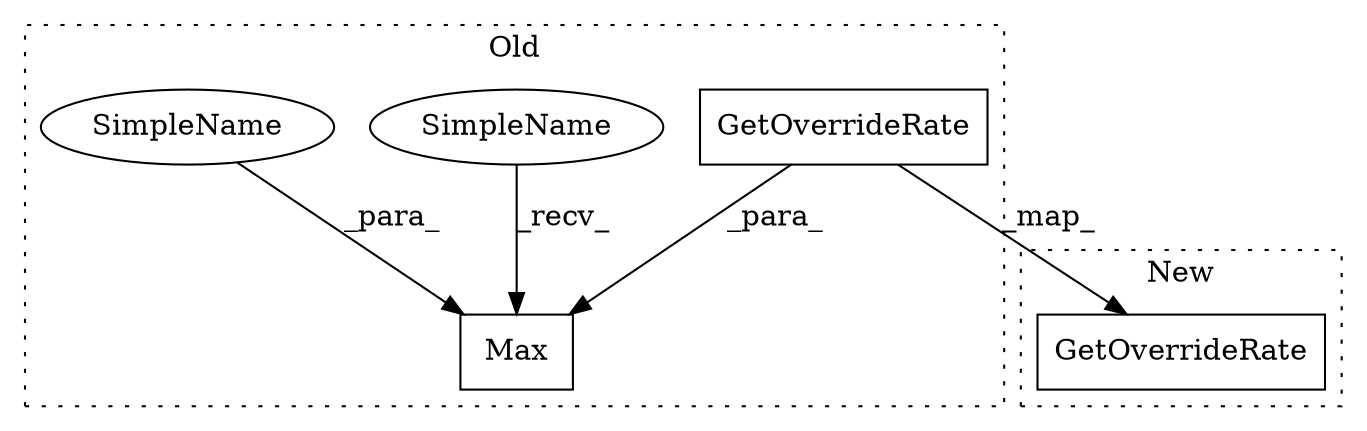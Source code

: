 digraph G {
subgraph cluster0 {
1 [label="GetOverrideRate" a="32" s="2045,2094" l="16,1" shape="box"];
3 [label="Max" a="32" s="2021,2095" l="4,1" shape="box"];
4 [label="SimpleName" a="42" s="2015" l="5" shape="ellipse"];
5 [label="SimpleName" a="42" s="2025" l="18" shape="ellipse"];
label = "Old";
style="dotted";
}
subgraph cluster1 {
2 [label="GetOverrideRate" a="32" s="1987,2036" l="16,1" shape="box"];
label = "New";
style="dotted";
}
1 -> 2 [label="_map_"];
1 -> 3 [label="_para_"];
4 -> 3 [label="_recv_"];
5 -> 3 [label="_para_"];
}